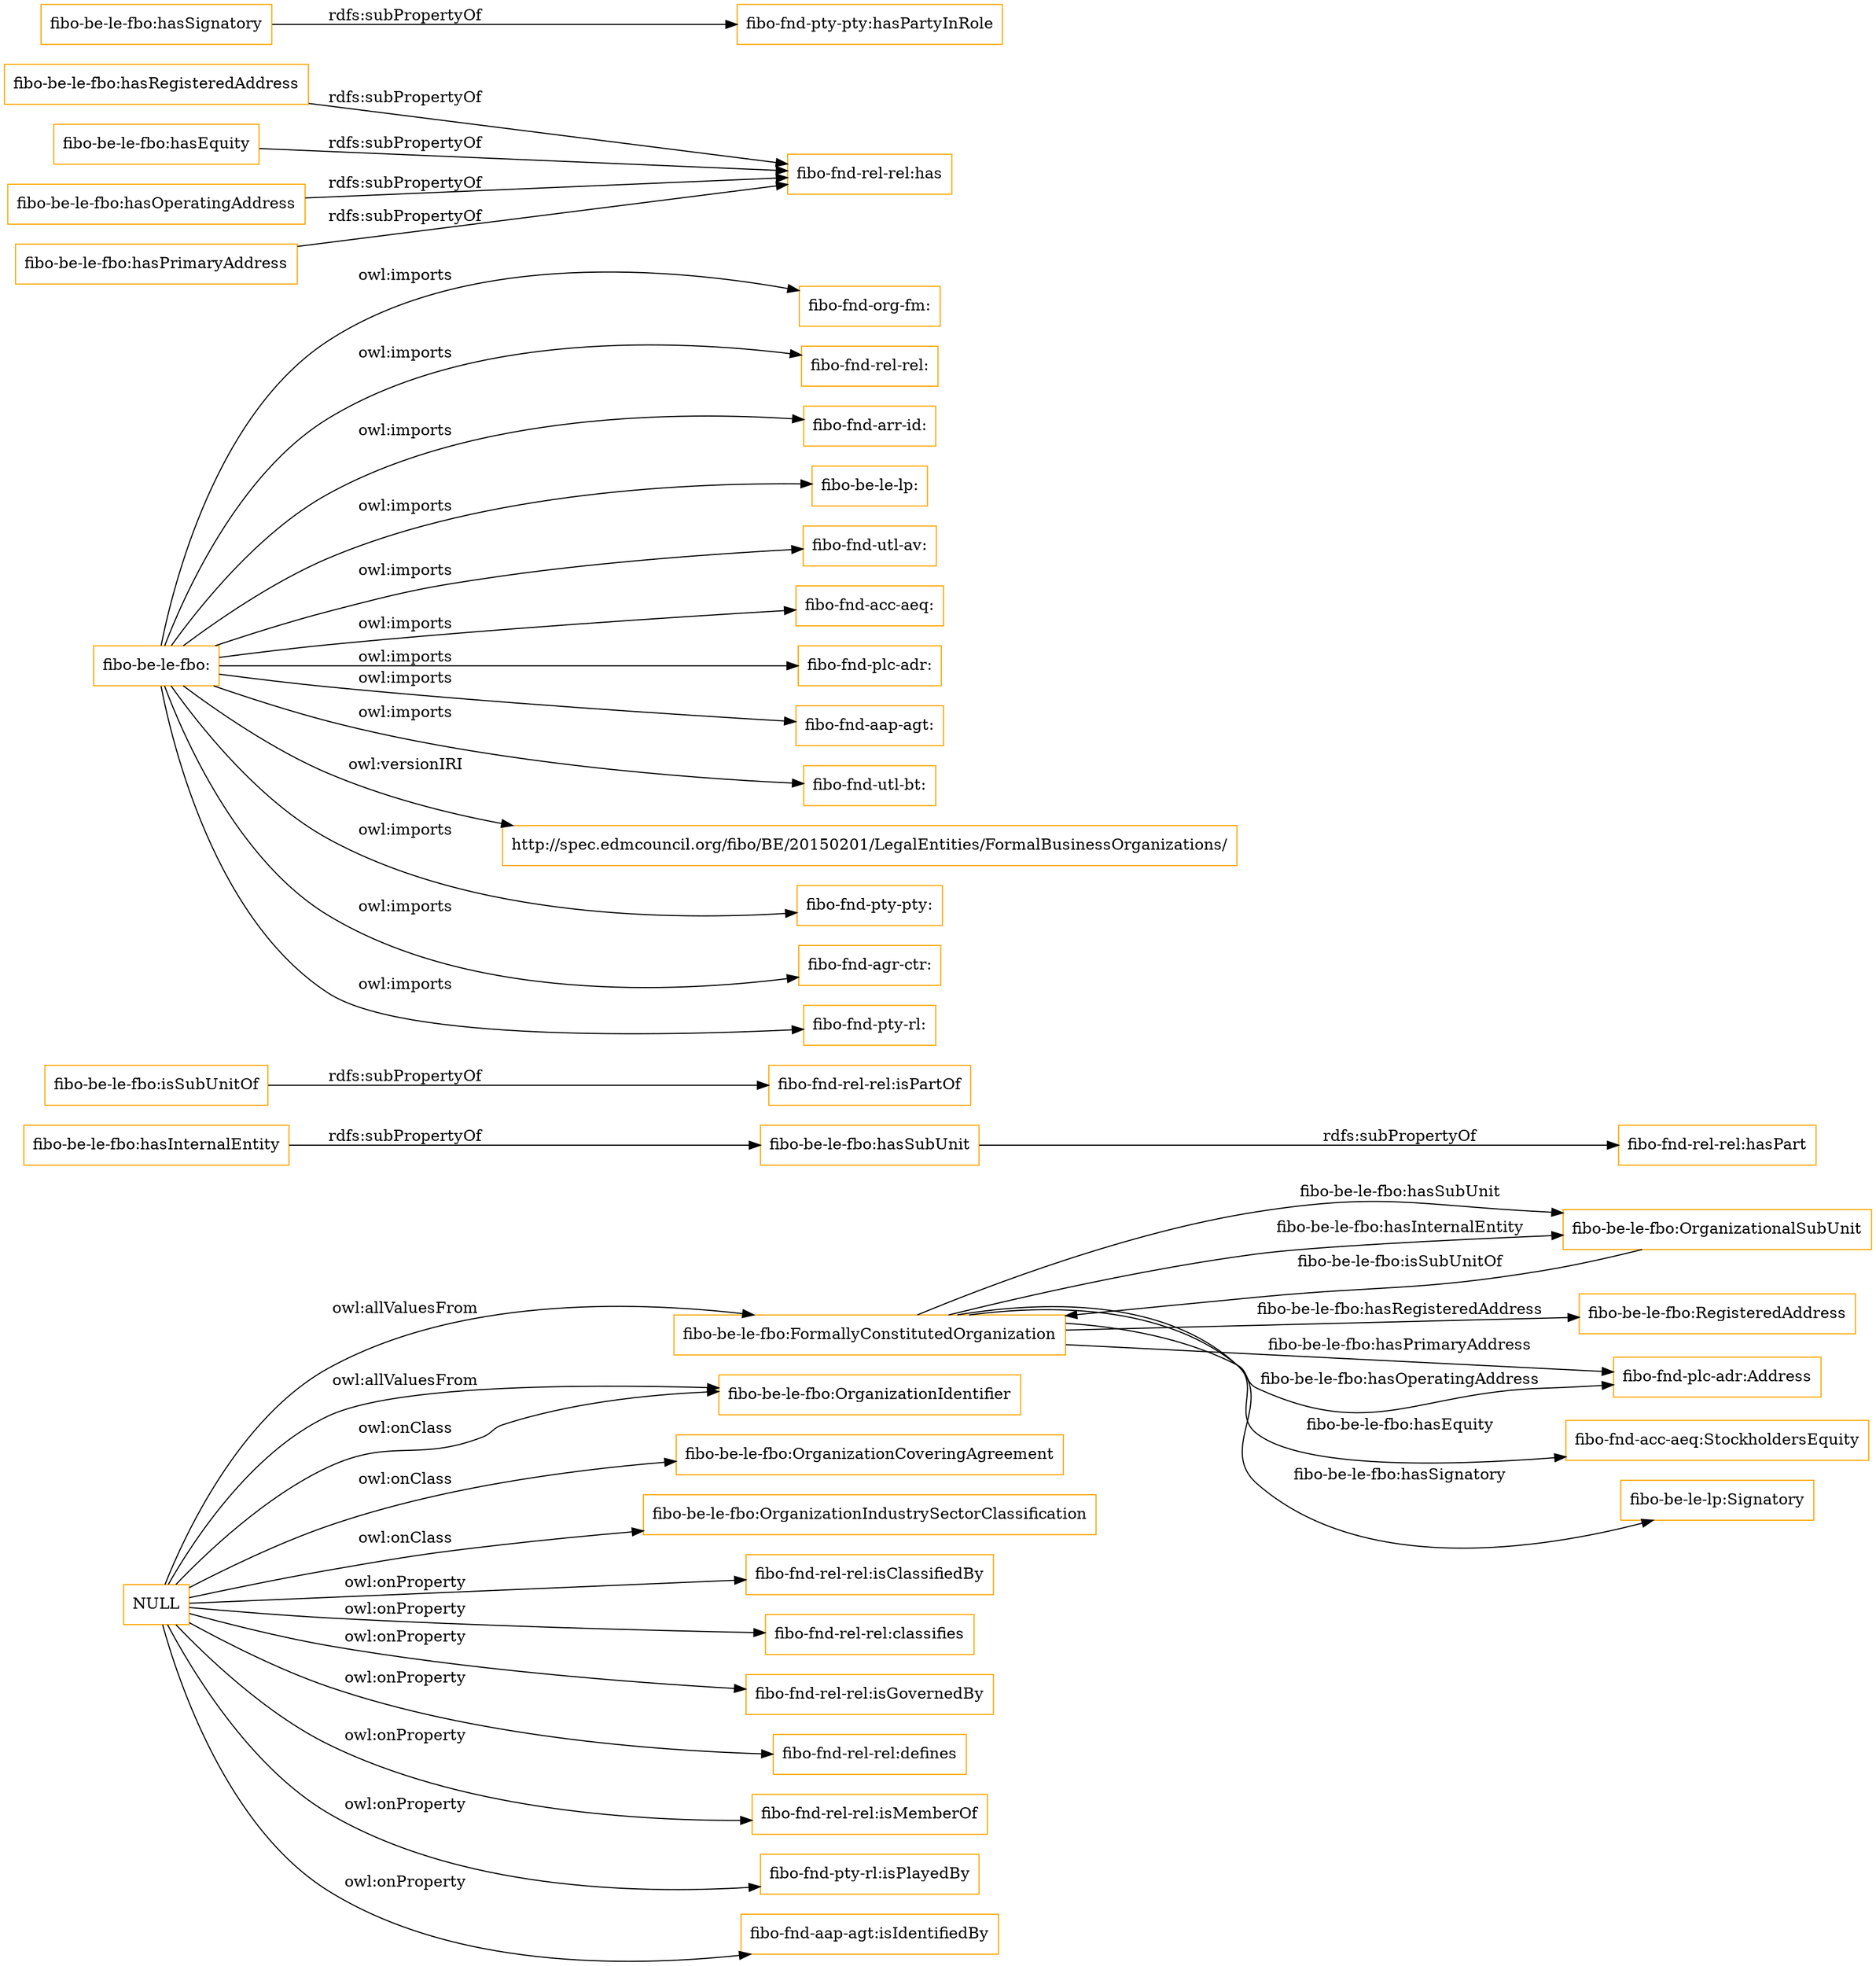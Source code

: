 digraph ar2dtool_diagram { 
rankdir=LR;
size="1501"
node [shape = rectangle, color="orange"]; "fibo-be-le-fbo:FormallyConstitutedOrganization" "fibo-be-le-fbo:OrganizationalSubUnit" "fibo-be-le-fbo:OrganizationIdentifier" "fibo-be-le-fbo:RegisteredAddress" "fibo-be-le-fbo:OrganizationCoveringAgreement" "fibo-be-le-fbo:OrganizationIndustrySectorClassification" ; /*classes style*/
	"fibo-be-le-fbo:hasInternalEntity" -> "fibo-be-le-fbo:hasSubUnit" [ label = "rdfs:subPropertyOf" ];
	"fibo-be-le-fbo:isSubUnitOf" -> "fibo-fnd-rel-rel:isPartOf" [ label = "rdfs:subPropertyOf" ];
	"fibo-be-le-fbo:" -> "fibo-fnd-org-fm:" [ label = "owl:imports" ];
	"fibo-be-le-fbo:" -> "fibo-fnd-rel-rel:" [ label = "owl:imports" ];
	"fibo-be-le-fbo:" -> "fibo-fnd-arr-id:" [ label = "owl:imports" ];
	"fibo-be-le-fbo:" -> "fibo-be-le-lp:" [ label = "owl:imports" ];
	"fibo-be-le-fbo:" -> "fibo-fnd-utl-av:" [ label = "owl:imports" ];
	"fibo-be-le-fbo:" -> "fibo-fnd-acc-aeq:" [ label = "owl:imports" ];
	"fibo-be-le-fbo:" -> "fibo-fnd-plc-adr:" [ label = "owl:imports" ];
	"fibo-be-le-fbo:" -> "fibo-fnd-aap-agt:" [ label = "owl:imports" ];
	"fibo-be-le-fbo:" -> "fibo-fnd-utl-bt:" [ label = "owl:imports" ];
	"fibo-be-le-fbo:" -> "http://spec.edmcouncil.org/fibo/BE/20150201/LegalEntities/FormalBusinessOrganizations/" [ label = "owl:versionIRI" ];
	"fibo-be-le-fbo:" -> "fibo-fnd-pty-pty:" [ label = "owl:imports" ];
	"fibo-be-le-fbo:" -> "fibo-fnd-agr-ctr:" [ label = "owl:imports" ];
	"fibo-be-le-fbo:" -> "fibo-fnd-pty-rl:" [ label = "owl:imports" ];
	"fibo-be-le-fbo:hasRegisteredAddress" -> "fibo-fnd-rel-rel:has" [ label = "rdfs:subPropertyOf" ];
	"fibo-be-le-fbo:hasEquity" -> "fibo-fnd-rel-rel:has" [ label = "rdfs:subPropertyOf" ];
	"fibo-be-le-fbo:hasOperatingAddress" -> "fibo-fnd-rel-rel:has" [ label = "rdfs:subPropertyOf" ];
	"fibo-be-le-fbo:hasPrimaryAddress" -> "fibo-fnd-rel-rel:has" [ label = "rdfs:subPropertyOf" ];
	"fibo-be-le-fbo:hasSubUnit" -> "fibo-fnd-rel-rel:hasPart" [ label = "rdfs:subPropertyOf" ];
	"fibo-be-le-fbo:hasSignatory" -> "fibo-fnd-pty-pty:hasPartyInRole" [ label = "rdfs:subPropertyOf" ];
	"NULL" -> "fibo-be-le-fbo:OrganizationIndustrySectorClassification" [ label = "owl:onClass" ];
	"NULL" -> "fibo-be-le-fbo:OrganizationIdentifier" [ label = "owl:allValuesFrom" ];
	"NULL" -> "fibo-be-le-fbo:OrganizationIdentifier" [ label = "owl:onClass" ];
	"NULL" -> "fibo-fnd-rel-rel:isClassifiedBy" [ label = "owl:onProperty" ];
	"NULL" -> "fibo-fnd-rel-rel:classifies" [ label = "owl:onProperty" ];
	"NULL" -> "fibo-fnd-rel-rel:isGovernedBy" [ label = "owl:onProperty" ];
	"NULL" -> "fibo-fnd-rel-rel:defines" [ label = "owl:onProperty" ];
	"NULL" -> "fibo-fnd-rel-rel:isMemberOf" [ label = "owl:onProperty" ];
	"NULL" -> "fibo-fnd-pty-rl:isPlayedBy" [ label = "owl:onProperty" ];
	"NULL" -> "fibo-fnd-aap-agt:isIdentifiedBy" [ label = "owl:onProperty" ];
	"NULL" -> "fibo-be-le-fbo:FormallyConstitutedOrganization" [ label = "owl:allValuesFrom" ];
	"NULL" -> "fibo-be-le-fbo:OrganizationCoveringAgreement" [ label = "owl:onClass" ];
	"fibo-be-le-fbo:OrganizationalSubUnit" -> "fibo-be-le-fbo:FormallyConstitutedOrganization" [ label = "fibo-be-le-fbo:isSubUnitOf" ];
	"fibo-be-le-fbo:FormallyConstitutedOrganization" -> "fibo-be-le-fbo:RegisteredAddress" [ label = "fibo-be-le-fbo:hasRegisteredAddress" ];
	"fibo-be-le-fbo:FormallyConstitutedOrganization" -> "fibo-fnd-plc-adr:Address" [ label = "fibo-be-le-fbo:hasPrimaryAddress" ];
	"fibo-be-le-fbo:FormallyConstitutedOrganization" -> "fibo-be-le-fbo:OrganizationalSubUnit" [ label = "fibo-be-le-fbo:hasSubUnit" ];
	"fibo-be-le-fbo:FormallyConstitutedOrganization" -> "fibo-fnd-acc-aeq:StockholdersEquity" [ label = "fibo-be-le-fbo:hasEquity" ];
	"fibo-be-le-fbo:FormallyConstitutedOrganization" -> "fibo-be-le-lp:Signatory" [ label = "fibo-be-le-fbo:hasSignatory" ];
	"fibo-be-le-fbo:FormallyConstitutedOrganization" -> "fibo-be-le-fbo:OrganizationalSubUnit" [ label = "fibo-be-le-fbo:hasInternalEntity" ];
	"fibo-be-le-fbo:FormallyConstitutedOrganization" -> "fibo-fnd-plc-adr:Address" [ label = "fibo-be-le-fbo:hasOperatingAddress" ];

}
